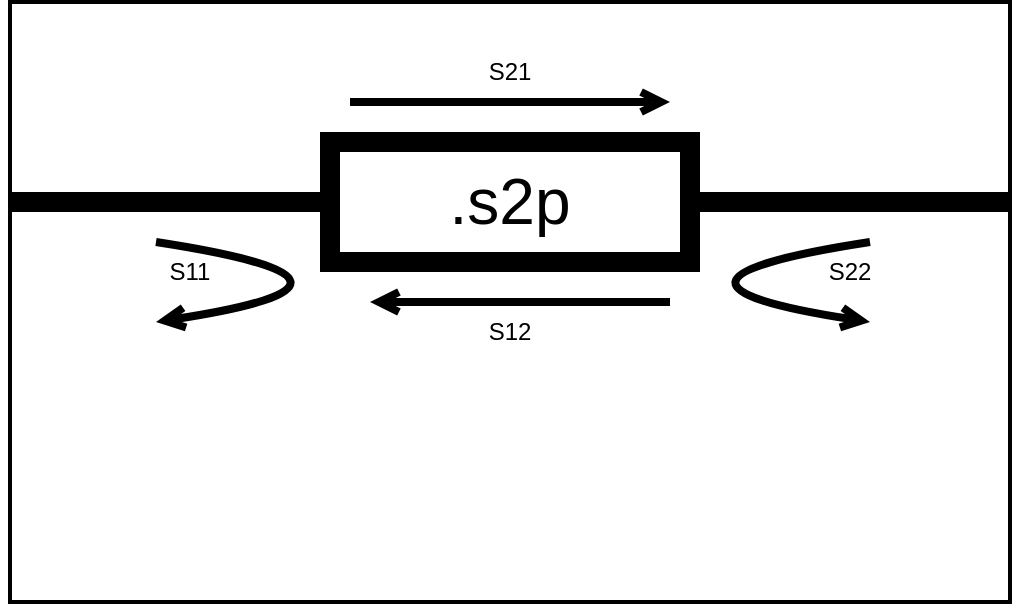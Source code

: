 <mxfile>
    <diagram id="JiPeBnl8MNzj9gC05diy" name="Page-1">
        <mxGraphModel dx="-4083" dy="1994" grid="1" gridSize="10" guides="1" tooltips="1" connect="1" arrows="1" fold="1" page="1" pageScale="1" pageWidth="827" pageHeight="1169" math="0" shadow="0">
            <root>
                <mxCell id="0"/>
                <mxCell id="1" parent="0"/>
                <mxCell id="262" value="" style="endArrow=none;html=1;strokeWidth=10;entryX=0;entryY=0.5;entryDx=0;entryDy=0;" edge="1" parent="1" target="264">
                    <mxGeometry width="50" height="50" relative="1" as="geometry">
                        <mxPoint x="6000" y="100" as="sourcePoint"/>
                        <mxPoint x="6190" y="100" as="targetPoint"/>
                    </mxGeometry>
                </mxCell>
                <mxCell id="263" value="" style="endArrow=none;html=1;strokeWidth=10;exitX=1;exitY=0.5;exitDx=0;exitDy=0;" edge="1" parent="1" source="264">
                    <mxGeometry width="50" height="50" relative="1" as="geometry">
                        <mxPoint x="6320" y="100" as="sourcePoint"/>
                        <mxPoint x="6500" y="100" as="targetPoint"/>
                    </mxGeometry>
                </mxCell>
                <mxCell id="264" value="&lt;span style=&quot;font-size: 32px;&quot;&gt;.s2p&lt;/span&gt;" style="rounded=0;whiteSpace=wrap;html=1;glass=0;strokeColor=#000000;fillColor=none;strokeWidth=10;" vertex="1" parent="1">
                    <mxGeometry x="6160" y="70" width="180" height="60" as="geometry"/>
                </mxCell>
                <mxCell id="265" value="" style="endArrow=none;html=1;strokeWidth=4;curved=1;startArrow=open;startFill=0;" edge="1" parent="1">
                    <mxGeometry width="50" height="50" relative="1" as="geometry">
                        <mxPoint x="6073" y="160" as="sourcePoint"/>
                        <mxPoint x="6073" y="120" as="targetPoint"/>
                        <Array as="points">
                            <mxPoint x="6203" y="140"/>
                        </Array>
                    </mxGeometry>
                </mxCell>
                <mxCell id="266" value="S11" style="text;strokeColor=none;align=center;fillColor=none;html=1;verticalAlign=middle;whiteSpace=wrap;rounded=0;" vertex="1" parent="1">
                    <mxGeometry x="6060" y="120" width="60" height="30" as="geometry"/>
                </mxCell>
                <mxCell id="267" value="" style="edgeStyle=none;orthogonalLoop=1;jettySize=auto;html=1;curved=1;endArrow=open;endFill=0;strokeWidth=4;" edge="1" parent="1">
                    <mxGeometry width="80" relative="1" as="geometry">
                        <mxPoint x="6170" y="50" as="sourcePoint"/>
                        <mxPoint x="6330" y="50" as="targetPoint"/>
                        <Array as="points"/>
                    </mxGeometry>
                </mxCell>
                <mxCell id="268" value="S21" style="text;strokeColor=none;align=center;fillColor=none;html=1;verticalAlign=middle;whiteSpace=wrap;rounded=0;" vertex="1" parent="1">
                    <mxGeometry x="6220" y="20" width="60" height="30" as="geometry"/>
                </mxCell>
                <mxCell id="269" value="" style="edgeStyle=none;orthogonalLoop=1;jettySize=auto;html=1;curved=1;endArrow=open;endFill=0;strokeWidth=4;" edge="1" parent="1">
                    <mxGeometry width="80" relative="1" as="geometry">
                        <mxPoint x="6330" y="150" as="sourcePoint"/>
                        <mxPoint x="6180" y="150" as="targetPoint"/>
                        <Array as="points"/>
                    </mxGeometry>
                </mxCell>
                <mxCell id="270" value="S12" style="text;strokeColor=none;align=center;fillColor=none;html=1;verticalAlign=middle;whiteSpace=wrap;rounded=0;" vertex="1" parent="1">
                    <mxGeometry x="6220" y="150" width="60" height="30" as="geometry"/>
                </mxCell>
                <mxCell id="271" value="" style="endArrow=none;html=1;strokeWidth=4;curved=1;startArrow=open;startFill=0;" edge="1" parent="1">
                    <mxGeometry width="50" height="50" relative="1" as="geometry">
                        <mxPoint x="6430" y="160" as="sourcePoint"/>
                        <mxPoint x="6430" y="120" as="targetPoint"/>
                        <Array as="points">
                            <mxPoint x="6300" y="140"/>
                        </Array>
                    </mxGeometry>
                </mxCell>
                <mxCell id="272" value="S22" style="text;strokeColor=none;align=center;fillColor=none;html=1;verticalAlign=middle;whiteSpace=wrap;rounded=0;" vertex="1" parent="1">
                    <mxGeometry x="6390" y="120" width="60" height="30" as="geometry"/>
                </mxCell>
                <mxCell id="273" value="" style="rounded=0;whiteSpace=wrap;html=1;fillColor=none;strokeWidth=2;" vertex="1" parent="1">
                    <mxGeometry x="6000" width="500" height="300" as="geometry"/>
                </mxCell>
            </root>
        </mxGraphModel>
    </diagram>
</mxfile>